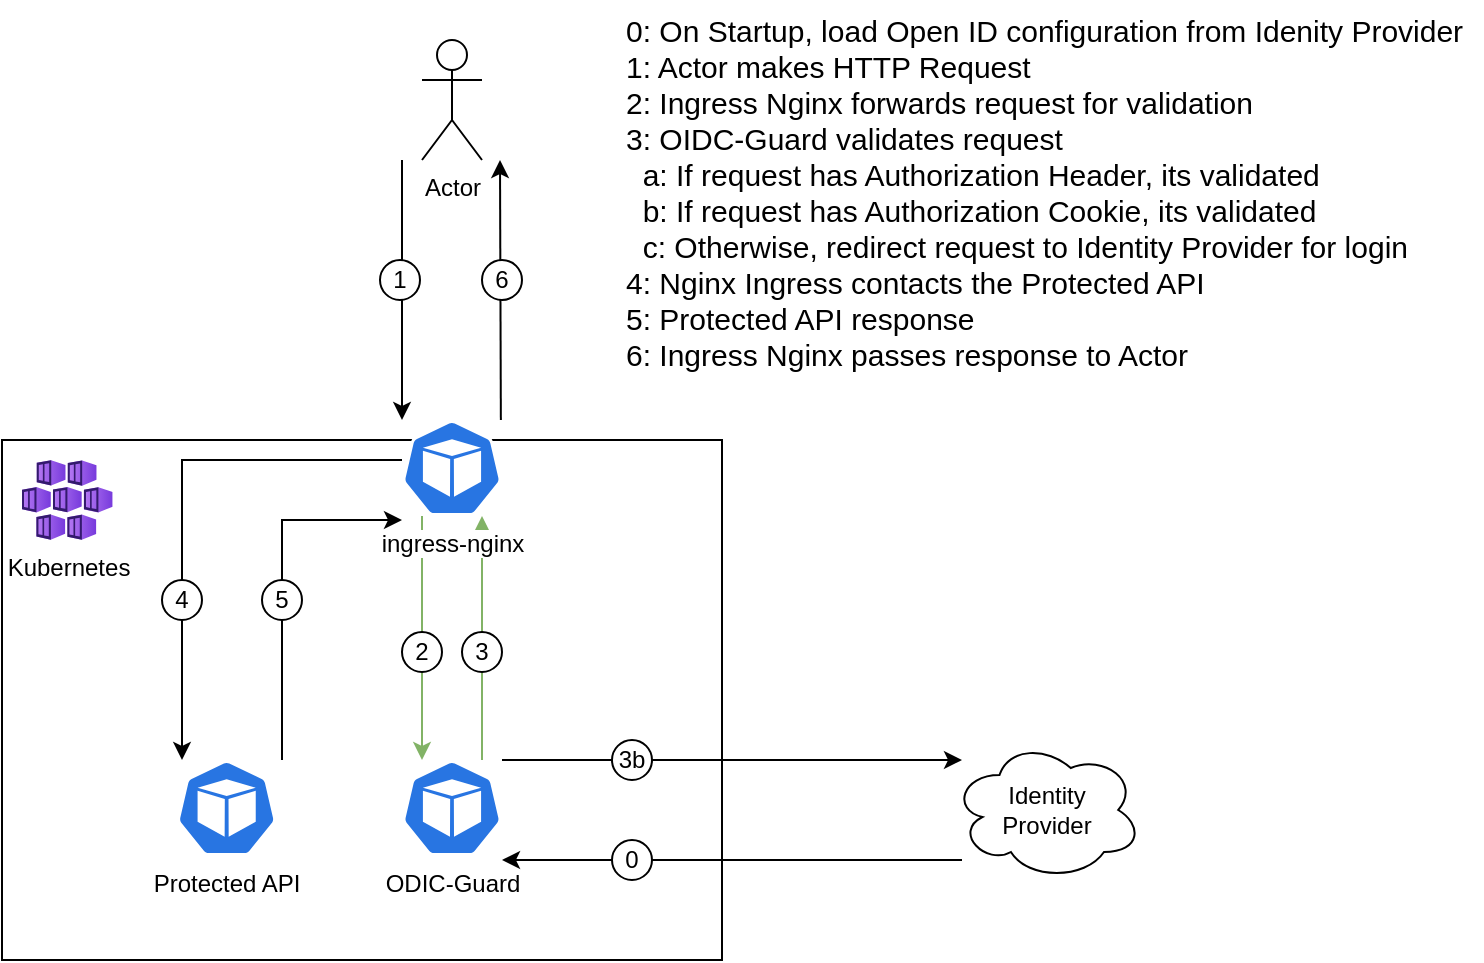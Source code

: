 <mxfile version="21.2.8" type="device" pages="2">
  <diagram id="cKlHEkC26RG6OROyHV55" name="Diagram">
    <mxGraphModel dx="977" dy="564" grid="1" gridSize="10" guides="1" tooltips="1" connect="1" arrows="1" fold="1" page="1" pageScale="1" pageWidth="850" pageHeight="1100" math="0" shadow="0">
      <root>
        <mxCell id="0" />
        <mxCell id="1" parent="0" />
        <mxCell id="Vuv3IBSoSBTpxbjDE1F6-1" value="" style="rounded=0;whiteSpace=wrap;html=1;" vertex="1" parent="1">
          <mxGeometry x="40" y="230" width="360" height="260" as="geometry" />
        </mxCell>
        <mxCell id="pD_sEhZKPvsvs7ZCdEyi-8" style="edgeStyle=orthogonalEdgeStyle;rounded=0;orthogonalLoop=1;jettySize=auto;html=1;fontColor=#000000;startArrow=classic;startFill=1;strokeColor=#82b366;fillColor=#d5e8d4;endArrow=none;endFill=0;" edge="1" parent="1">
          <mxGeometry relative="1" as="geometry">
            <mxPoint x="280" y="268" as="sourcePoint" />
            <mxPoint x="280" y="390" as="targetPoint" />
          </mxGeometry>
        </mxCell>
        <mxCell id="Vuv3IBSoSBTpxbjDE1F6-2" value="Kubernetes" style="aspect=fixed;html=1;points=[];align=center;image;fontSize=12;image=img/lib/azure2/containers/Kubernetes_Services.svg;" vertex="1" parent="1">
          <mxGeometry x="50" y="240" width="45.33" height="40" as="geometry" />
        </mxCell>
        <mxCell id="Vuv3IBSoSBTpxbjDE1F6-3" style="edgeStyle=orthogonalEdgeStyle;rounded=0;orthogonalLoop=1;jettySize=auto;html=1;fontColor=#000000;startArrow=none;startFill=0;strokeColor=#82b366;fillColor=#d5e8d4;" edge="1" parent="1" source="Vuv3IBSoSBTpxbjDE1F6-5" target="Vuv3IBSoSBTpxbjDE1F6-8">
          <mxGeometry relative="1" as="geometry">
            <Array as="points">
              <mxPoint x="250" y="320" />
              <mxPoint x="250" y="320" />
            </Array>
          </mxGeometry>
        </mxCell>
        <mxCell id="Vuv3IBSoSBTpxbjDE1F6-4" style="edgeStyle=orthogonalEdgeStyle;rounded=0;orthogonalLoop=1;jettySize=auto;html=1;fontColor=#000000;startArrow=none;startFill=0;strokeColor=#000000;endArrow=classic;endFill=1;" edge="1" parent="1" source="Vuv3IBSoSBTpxbjDE1F6-5" target="Vuv3IBSoSBTpxbjDE1F6-15">
          <mxGeometry relative="1" as="geometry">
            <Array as="points">
              <mxPoint x="130" y="240" />
            </Array>
          </mxGeometry>
        </mxCell>
        <mxCell id="Vuv3IBSoSBTpxbjDE1F6-5" value="ingress-nginx" style="sketch=0;html=1;dashed=0;whitespace=wrap;fillColor=#2875E2;strokeColor=#ffffff;points=[[0.005,0.63,0],[0.1,0.2,0],[0.9,0.2,0],[0.5,0,0],[0.995,0.63,0],[0.72,0.99,0],[0.5,1,0],[0.28,0.99,0]];shape=mxgraph.kubernetes.icon;prIcon=pod;verticalAlign=top;labelPosition=center;verticalLabelPosition=bottom;align=center;labelBackgroundColor=default;" vertex="1" parent="1">
          <mxGeometry x="240" y="220" width="50" height="48" as="geometry" />
        </mxCell>
        <mxCell id="Vuv3IBSoSBTpxbjDE1F6-6" style="edgeStyle=orthogonalEdgeStyle;rounded=0;orthogonalLoop=1;jettySize=auto;html=1;fontColor=#000000;strokeColor=#000000;startArrow=none;startFill=0;" edge="1" parent="1" target="Vuv3IBSoSBTpxbjDE1F6-5">
          <mxGeometry relative="1" as="geometry">
            <mxPoint x="240" y="90" as="sourcePoint" />
            <Array as="points">
              <mxPoint x="240" y="100" />
              <mxPoint x="240" y="100" />
            </Array>
          </mxGeometry>
        </mxCell>
        <mxCell id="Vuv3IBSoSBTpxbjDE1F6-7" value="Actor" style="shape=umlActor;verticalLabelPosition=bottom;verticalAlign=top;html=1;outlineConnect=0;labelBackgroundColor=default;labelBorderColor=none;" vertex="1" parent="1">
          <mxGeometry x="250" y="30" width="30" height="60" as="geometry" />
        </mxCell>
        <mxCell id="Vuv3IBSoSBTpxbjDE1F6-8" value="ODIC-Guard" style="sketch=0;html=1;dashed=0;whitespace=wrap;fillColor=#2875E2;strokeColor=#ffffff;points=[[0.005,0.63,0],[0.1,0.2,0],[0.9,0.2,0],[0.5,0,0],[0.995,0.63,0],[0.72,0.99,0],[0.5,1,0],[0.28,0.99,0]];shape=mxgraph.kubernetes.icon;prIcon=pod;verticalAlign=top;labelPosition=center;verticalLabelPosition=bottom;align=center;" vertex="1" parent="1">
          <mxGeometry x="240" y="390" width="50" height="48" as="geometry" />
        </mxCell>
        <mxCell id="Vuv3IBSoSBTpxbjDE1F6-9" value="" style="edgeStyle=orthogonalEdgeStyle;rounded=0;orthogonalLoop=1;jettySize=auto;html=1;" edge="1" parent="1">
          <mxGeometry x="-0.157" y="20" relative="1" as="geometry">
            <mxPoint as="offset" />
            <mxPoint x="520" y="440" as="sourcePoint" />
            <mxPoint x="290" y="440" as="targetPoint" />
            <Array as="points">
              <mxPoint x="520" y="440" />
              <mxPoint x="290" y="440" />
            </Array>
          </mxGeometry>
        </mxCell>
        <mxCell id="Vuv3IBSoSBTpxbjDE1F6-10" value="Identity&lt;br&gt;Provider" style="ellipse;shape=cloud;whiteSpace=wrap;html=1;" vertex="1" parent="1">
          <mxGeometry x="515" y="380" width="95" height="70" as="geometry" />
        </mxCell>
        <mxCell id="Vuv3IBSoSBTpxbjDE1F6-11" value="1" style="ellipse;whiteSpace=wrap;html=1;" vertex="1" parent="1">
          <mxGeometry x="229" y="140" width="20" height="20" as="geometry" />
        </mxCell>
        <mxCell id="Vuv3IBSoSBTpxbjDE1F6-12" value="2" style="ellipse;whiteSpace=wrap;html=1;" vertex="1" parent="1">
          <mxGeometry x="240" y="326" width="20" height="20" as="geometry" />
        </mxCell>
        <mxCell id="Vuv3IBSoSBTpxbjDE1F6-14" value="4" style="ellipse;whiteSpace=wrap;html=1;" vertex="1" parent="1">
          <mxGeometry x="120" y="300" width="20" height="20" as="geometry" />
        </mxCell>
        <mxCell id="Vuv3IBSoSBTpxbjDE1F6-15" value="Protected API" style="sketch=0;html=1;dashed=0;whitespace=wrap;fillColor=#2875E2;strokeColor=#ffffff;points=[[0.005,0.63,0],[0.1,0.2,0],[0.9,0.2,0],[0.5,0,0],[0.995,0.63,0],[0.72,0.99,0],[0.5,1,0],[0.28,0.99,0]];shape=mxgraph.kubernetes.icon;prIcon=pod;verticalAlign=top;labelPosition=center;verticalLabelPosition=bottom;align=center;" vertex="1" parent="1">
          <mxGeometry x="127.33" y="390" width="50" height="48" as="geometry" />
        </mxCell>
        <mxCell id="Vuv3IBSoSBTpxbjDE1F6-18" value="0" style="ellipse;whiteSpace=wrap;html=1;" vertex="1" parent="1">
          <mxGeometry x="345" y="430" width="20" height="20" as="geometry" />
        </mxCell>
        <mxCell id="Vuv3IBSoSBTpxbjDE1F6-19" value="0: On Startup, load Open ID configuration from Idenity Provider&lt;br style=&quot;font-size: 15px;&quot;&gt;1: Actor makes HTTP Request&lt;br style=&quot;font-size: 15px;&quot;&gt;2: Ingress Nginx&amp;nbsp;forwards request for validation&lt;br style=&quot;font-size: 15px;&quot;&gt;3: OIDC-Guard validates request&lt;br&gt;&amp;nbsp; a: If request has Authorization Header, its validated&lt;br&gt;&amp;nbsp; b: If request has Authorization Cookie, its validated&lt;br&gt;&amp;nbsp; c: Otherwise, redirect request to Identity Provider for login&lt;br style=&quot;font-size: 15px;&quot;&gt;4: Nginx Ingress contacts the Protected API&lt;br style=&quot;font-size: 15px;&quot;&gt;5: Protected API response&lt;br style=&quot;font-size: 15px;&quot;&gt;6: Ingress Nginx passes response to Actor" style="text;html=1;strokeColor=none;fillColor=none;align=left;verticalAlign=top;whiteSpace=wrap;rounded=0;labelBackgroundColor=default;labelBorderColor=none;fontColor=#000000;fontSize=15;" vertex="1" parent="1">
          <mxGeometry x="350" y="10" width="430" height="190" as="geometry" />
        </mxCell>
        <mxCell id="vSyUK7ZOrCeiKMsDPUSd-1" value="" style="endArrow=classic;html=1;rounded=0;" edge="1" parent="1">
          <mxGeometry width="50" height="50" relative="1" as="geometry">
            <mxPoint x="290" y="390" as="sourcePoint" />
            <mxPoint x="520" y="390" as="targetPoint" />
          </mxGeometry>
        </mxCell>
        <mxCell id="vSyUK7ZOrCeiKMsDPUSd-4" value="3b" style="ellipse;whiteSpace=wrap;html=1;" vertex="1" parent="1">
          <mxGeometry x="345" y="380" width="20" height="20" as="geometry" />
        </mxCell>
        <mxCell id="pD_sEhZKPvsvs7ZCdEyi-1" style="edgeStyle=orthogonalEdgeStyle;rounded=0;orthogonalLoop=1;jettySize=auto;html=1;fontColor=#000000;strokeColor=#000000;startArrow=classic;startFill=1;endArrow=none;endFill=0;fillColor=#f8cecc;" edge="1" parent="1">
          <mxGeometry relative="1" as="geometry">
            <mxPoint x="289" y="90" as="sourcePoint" />
            <mxPoint x="289.43" y="220" as="targetPoint" />
            <Array as="points">
              <mxPoint x="289" y="90" />
            </Array>
          </mxGeometry>
        </mxCell>
        <mxCell id="Vuv3IBSoSBTpxbjDE1F6-17" value="6" style="ellipse;whiteSpace=wrap;html=1;" vertex="1" parent="1">
          <mxGeometry x="280" y="140" width="20" height="20" as="geometry" />
        </mxCell>
        <mxCell id="pD_sEhZKPvsvs7ZCdEyi-6" style="edgeStyle=orthogonalEdgeStyle;rounded=0;orthogonalLoop=1;jettySize=auto;html=1;fontColor=#000000;startArrow=classic;startFill=1;strokeColor=#000000;endArrow=none;endFill=0;" edge="1" parent="1">
          <mxGeometry relative="1" as="geometry">
            <mxPoint x="240" y="270" as="sourcePoint" />
            <mxPoint x="180" y="390" as="targetPoint" />
            <Array as="points">
              <mxPoint x="240" y="270" />
              <mxPoint x="180" y="270" />
            </Array>
          </mxGeometry>
        </mxCell>
        <mxCell id="Vuv3IBSoSBTpxbjDE1F6-16" value="5" style="ellipse;whiteSpace=wrap;html=1;" vertex="1" parent="1">
          <mxGeometry x="170" y="300" width="20" height="20" as="geometry" />
        </mxCell>
        <mxCell id="Vuv3IBSoSBTpxbjDE1F6-13" value="3" style="ellipse;whiteSpace=wrap;html=1;" vertex="1" parent="1">
          <mxGeometry x="270" y="326" width="20" height="20" as="geometry" />
        </mxCell>
      </root>
    </mxGraphModel>
  </diagram>
  <diagram name="Workflow" id="UqvO-io_TUXMxVNxv12w">
    <mxGraphModel dx="1180" dy="682" grid="1" gridSize="10" guides="1" tooltips="1" connect="1" arrows="1" fold="1" page="1" pageScale="1" pageWidth="850" pageHeight="1100" math="0" shadow="0">
      <root>
        <mxCell id="0" />
        <mxCell id="1" parent="0" />
        <mxCell id="jPFnCCxtQAjBdNzesxnU-3" style="edgeStyle=orthogonalEdgeStyle;rounded=0;orthogonalLoop=1;jettySize=auto;html=1;" parent="1" source="jPFnCCxtQAjBdNzesxnU-1" target="jPFnCCxtQAjBdNzesxnU-2" edge="1">
          <mxGeometry relative="1" as="geometry" />
        </mxCell>
        <mxCell id="jPFnCCxtQAjBdNzesxnU-1" value="Actor" style="shape=umlActor;verticalLabelPosition=bottom;verticalAlign=top;html=1;outlineConnect=0;" parent="1" vertex="1">
          <mxGeometry x="160" y="30" width="30" height="60" as="geometry" />
        </mxCell>
        <mxCell id="jPFnCCxtQAjBdNzesxnU-5" style="edgeStyle=orthogonalEdgeStyle;rounded=0;orthogonalLoop=1;jettySize=auto;html=1;" parent="1" source="jPFnCCxtQAjBdNzesxnU-2" target="jPFnCCxtQAjBdNzesxnU-4" edge="1">
          <mxGeometry relative="1" as="geometry" />
        </mxCell>
        <mxCell id="jPFnCCxtQAjBdNzesxnU-2" value="Navigage to&amp;nbsp;&lt;br&gt;OIDC-Guard protected site" style="rounded=0;whiteSpace=wrap;html=1;" parent="1" vertex="1">
          <mxGeometry x="115" y="260" width="120" height="60" as="geometry" />
        </mxCell>
        <mxCell id="jPFnCCxtQAjBdNzesxnU-7" value="Yes" style="edgeStyle=orthogonalEdgeStyle;rounded=0;orthogonalLoop=1;jettySize=auto;html=1;" parent="1" source="jPFnCCxtQAjBdNzesxnU-4" target="jPFnCCxtQAjBdNzesxnU-8" edge="1">
          <mxGeometry relative="1" as="geometry">
            <mxPoint x="480" y="430" as="targetPoint" />
          </mxGeometry>
        </mxCell>
        <mxCell id="jPFnCCxtQAjBdNzesxnU-15" value="No" style="edgeStyle=orthogonalEdgeStyle;rounded=0;orthogonalLoop=1;jettySize=auto;html=1;entryX=0.5;entryY=0;entryDx=0;entryDy=0;" parent="1" source="jPFnCCxtQAjBdNzesxnU-4" target="jPFnCCxtQAjBdNzesxnU-14" edge="1">
          <mxGeometry relative="1" as="geometry" />
        </mxCell>
        <mxCell id="jPFnCCxtQAjBdNzesxnU-4" value="Does Authorization Header exist?" style="rhombus;strokeColor=default;shadow=0;rounded=0;labelBackgroundColor=none;labelBorderColor=none;whiteSpace=wrap;html=1;" parent="1" vertex="1">
          <mxGeometry x="115" y="370" width="120" height="120" as="geometry" />
        </mxCell>
        <mxCell id="jPFnCCxtQAjBdNzesxnU-11" value="Yes" style="edgeStyle=orthogonalEdgeStyle;rounded=0;orthogonalLoop=1;jettySize=auto;html=1;" parent="1" source="jPFnCCxtQAjBdNzesxnU-8" target="jPFnCCxtQAjBdNzesxnU-10" edge="1">
          <mxGeometry relative="1" as="geometry" />
        </mxCell>
        <mxCell id="jPFnCCxtQAjBdNzesxnU-13" value="No" style="edgeStyle=orthogonalEdgeStyle;rounded=0;orthogonalLoop=1;jettySize=auto;html=1;" parent="1" source="jPFnCCxtQAjBdNzesxnU-8" target="jPFnCCxtQAjBdNzesxnU-12" edge="1">
          <mxGeometry relative="1" as="geometry">
            <Array as="points">
              <mxPoint x="410" y="530" />
              <mxPoint x="640" y="530" />
            </Array>
          </mxGeometry>
        </mxCell>
        <mxCell id="jPFnCCxtQAjBdNzesxnU-8" value="Is JWT&lt;br&gt;Token Valid" style="rhombus;whiteSpace=wrap;html=1;" parent="1" vertex="1">
          <mxGeometry x="370" y="390" width="80" height="80" as="geometry" />
        </mxCell>
        <mxCell id="jPFnCCxtQAjBdNzesxnU-10" value="Allow to protected site" style="rounded=0;whiteSpace=wrap;html=1;" parent="1" vertex="1">
          <mxGeometry x="610" y="400" width="110" height="60" as="geometry" />
        </mxCell>
        <mxCell id="jPFnCCxtQAjBdNzesxnU-12" value="Access Denied" style="whiteSpace=wrap;html=1;" parent="1" vertex="1">
          <mxGeometry x="580" y="610" width="120" height="60" as="geometry" />
        </mxCell>
        <mxCell id="jPFnCCxtQAjBdNzesxnU-18" value="" style="edgeStyle=orthogonalEdgeStyle;rounded=0;orthogonalLoop=1;jettySize=auto;html=1;" parent="1" source="jPFnCCxtQAjBdNzesxnU-14" target="jPFnCCxtQAjBdNzesxnU-17" edge="1">
          <mxGeometry relative="1" as="geometry" />
        </mxCell>
        <mxCell id="jPFnCCxtQAjBdNzesxnU-20" value="No" style="edgeStyle=orthogonalEdgeStyle;rounded=0;orthogonalLoop=1;jettySize=auto;html=1;entryX=0;entryY=0.5;entryDx=0;entryDy=0;" parent="1" source="jPFnCCxtQAjBdNzesxnU-14" target="jPFnCCxtQAjBdNzesxnU-19" edge="1">
          <mxGeometry relative="1" as="geometry" />
        </mxCell>
        <mxCell id="jPFnCCxtQAjBdNzesxnU-14" value="Does OIDC-Guard&lt;br&gt;Cookie exit?" style="rhombus;whiteSpace=wrap;html=1;" parent="1" vertex="1">
          <mxGeometry x="110" y="580" width="130" height="120" as="geometry" />
        </mxCell>
        <mxCell id="jPFnCCxtQAjBdNzesxnU-25" style="edgeStyle=orthogonalEdgeStyle;rounded=0;orthogonalLoop=1;jettySize=auto;html=1;" parent="1" source="jPFnCCxtQAjBdNzesxnU-17" target="jPFnCCxtQAjBdNzesxnU-24" edge="1">
          <mxGeometry relative="1" as="geometry" />
        </mxCell>
        <mxCell id="jPFnCCxtQAjBdNzesxnU-17" value="Decrypt Cookie" style="whiteSpace=wrap;html=1;" parent="1" vertex="1">
          <mxGeometry x="115" y="760" width="120" height="60" as="geometry" />
        </mxCell>
        <mxCell id="jPFnCCxtQAjBdNzesxnU-21" value="Yes" style="edgeStyle=orthogonalEdgeStyle;rounded=0;orthogonalLoop=1;jettySize=auto;html=1;" parent="1" source="jPFnCCxtQAjBdNzesxnU-19" target="jPFnCCxtQAjBdNzesxnU-12" edge="1">
          <mxGeometry relative="1" as="geometry" />
        </mxCell>
        <mxCell id="jPFnCCxtQAjBdNzesxnU-23" value="No" style="edgeStyle=orthogonalEdgeStyle;rounded=0;orthogonalLoop=1;jettySize=auto;html=1;entryX=0;entryY=0.5;entryDx=0;entryDy=0;" parent="1" source="jPFnCCxtQAjBdNzesxnU-19" target="jPFnCCxtQAjBdNzesxnU-22" edge="1">
          <mxGeometry relative="1" as="geometry">
            <Array as="points">
              <mxPoint x="430" y="760" />
            </Array>
          </mxGeometry>
        </mxCell>
        <mxCell id="jPFnCCxtQAjBdNzesxnU-19" value="Is API&lt;br&gt;request?" style="rhombus;whiteSpace=wrap;html=1;" parent="1" vertex="1">
          <mxGeometry x="390" y="600" width="80" height="80" as="geometry" />
        </mxCell>
        <mxCell id="jPFnCCxtQAjBdNzesxnU-22" value="Redirect to Signin" style="rounded=0;whiteSpace=wrap;html=1;" parent="1" vertex="1">
          <mxGeometry x="580" y="730" width="120" height="60" as="geometry" />
        </mxCell>
        <mxCell id="jPFnCCxtQAjBdNzesxnU-26" value="Yes" style="edgeStyle=orthogonalEdgeStyle;rounded=0;orthogonalLoop=1;jettySize=auto;html=1;entryX=1;entryY=0.5;entryDx=0;entryDy=0;" parent="1" source="jPFnCCxtQAjBdNzesxnU-24" target="jPFnCCxtQAjBdNzesxnU-10" edge="1">
          <mxGeometry x="-0.488" relative="1" as="geometry">
            <mxPoint as="offset" />
          </mxGeometry>
        </mxCell>
        <mxCell id="jPFnCCxtQAjBdNzesxnU-28" style="edgeStyle=orthogonalEdgeStyle;rounded=0;orthogonalLoop=1;jettySize=auto;html=1;entryX=0.5;entryY=0;entryDx=0;entryDy=0;" parent="1" source="jPFnCCxtQAjBdNzesxnU-24" target="jPFnCCxtQAjBdNzesxnU-29" edge="1">
          <mxGeometry relative="1" as="geometry">
            <mxPoint x="175" y="1000" as="targetPoint" />
          </mxGeometry>
        </mxCell>
        <mxCell id="jPFnCCxtQAjBdNzesxnU-24" value="Is JWT&lt;br&gt;Token Valid?" style="rhombus;whiteSpace=wrap;html=1;" parent="1" vertex="1">
          <mxGeometry x="135" y="880" width="80" height="80" as="geometry" />
        </mxCell>
        <mxCell id="jPFnCCxtQAjBdNzesxnU-31" style="edgeStyle=orthogonalEdgeStyle;rounded=0;orthogonalLoop=1;jettySize=auto;html=1;entryX=0;entryY=0.5;entryDx=0;entryDy=0;" parent="1" source="jPFnCCxtQAjBdNzesxnU-29" target="jPFnCCxtQAjBdNzesxnU-30" edge="1">
          <mxGeometry relative="1" as="geometry" />
        </mxCell>
        <mxCell id="jPFnCCxtQAjBdNzesxnU-29" value="Get new Access Token" style="whiteSpace=wrap;html=1;" parent="1" vertex="1">
          <mxGeometry x="115" y="1010" width="120" height="60" as="geometry" />
        </mxCell>
        <mxCell id="jPFnCCxtQAjBdNzesxnU-33" value="No" style="edgeStyle=orthogonalEdgeStyle;rounded=0;orthogonalLoop=1;jettySize=auto;html=1;entryX=0;entryY=0.5;entryDx=0;entryDy=0;" parent="1" source="jPFnCCxtQAjBdNzesxnU-30" target="jPFnCCxtQAjBdNzesxnU-19" edge="1">
          <mxGeometry relative="1" as="geometry" />
        </mxCell>
        <mxCell id="jPFnCCxtQAjBdNzesxnU-39" value="Yes" style="edgeStyle=orthogonalEdgeStyle;rounded=0;orthogonalLoop=1;jettySize=auto;html=1;entryX=0;entryY=0.5;entryDx=0;entryDy=0;" parent="1" source="jPFnCCxtQAjBdNzesxnU-30" target="jPFnCCxtQAjBdNzesxnU-38" edge="1">
          <mxGeometry relative="1" as="geometry" />
        </mxCell>
        <mxCell id="jPFnCCxtQAjBdNzesxnU-30" value="Able to get&lt;br&gt;acces token?" style="rhombus;whiteSpace=wrap;html=1;" parent="1" vertex="1">
          <mxGeometry x="310" y="988.75" width="105" height="102.5" as="geometry" />
        </mxCell>
        <mxCell id="jPFnCCxtQAjBdNzesxnU-37" style="edgeStyle=orthogonalEdgeStyle;rounded=0;orthogonalLoop=1;jettySize=auto;html=1;entryX=1;entryY=0.5;entryDx=0;entryDy=0;" parent="1" source="jPFnCCxtQAjBdNzesxnU-34" target="jPFnCCxtQAjBdNzesxnU-10" edge="1">
          <mxGeometry relative="1" as="geometry">
            <Array as="points">
              <mxPoint x="760" y="1040" />
              <mxPoint x="760" y="430" />
            </Array>
          </mxGeometry>
        </mxCell>
        <mxCell id="jPFnCCxtQAjBdNzesxnU-34" value="Encrypt and return Cookie" style="whiteSpace=wrap;html=1;" parent="1" vertex="1">
          <mxGeometry x="610" y="1010" width="120" height="60" as="geometry" />
        </mxCell>
        <mxCell id="jPFnCCxtQAjBdNzesxnU-40" style="edgeStyle=orthogonalEdgeStyle;rounded=0;orthogonalLoop=1;jettySize=auto;html=1;" parent="1" source="jPFnCCxtQAjBdNzesxnU-38" target="jPFnCCxtQAjBdNzesxnU-34" edge="1">
          <mxGeometry relative="1" as="geometry" />
        </mxCell>
        <mxCell id="jPFnCCxtQAjBdNzesxnU-38" value="Get Refresh Token" style="whiteSpace=wrap;html=1;" parent="1" vertex="1">
          <mxGeometry x="460" y="1010" width="120" height="60" as="geometry" />
        </mxCell>
      </root>
    </mxGraphModel>
  </diagram>
</mxfile>

